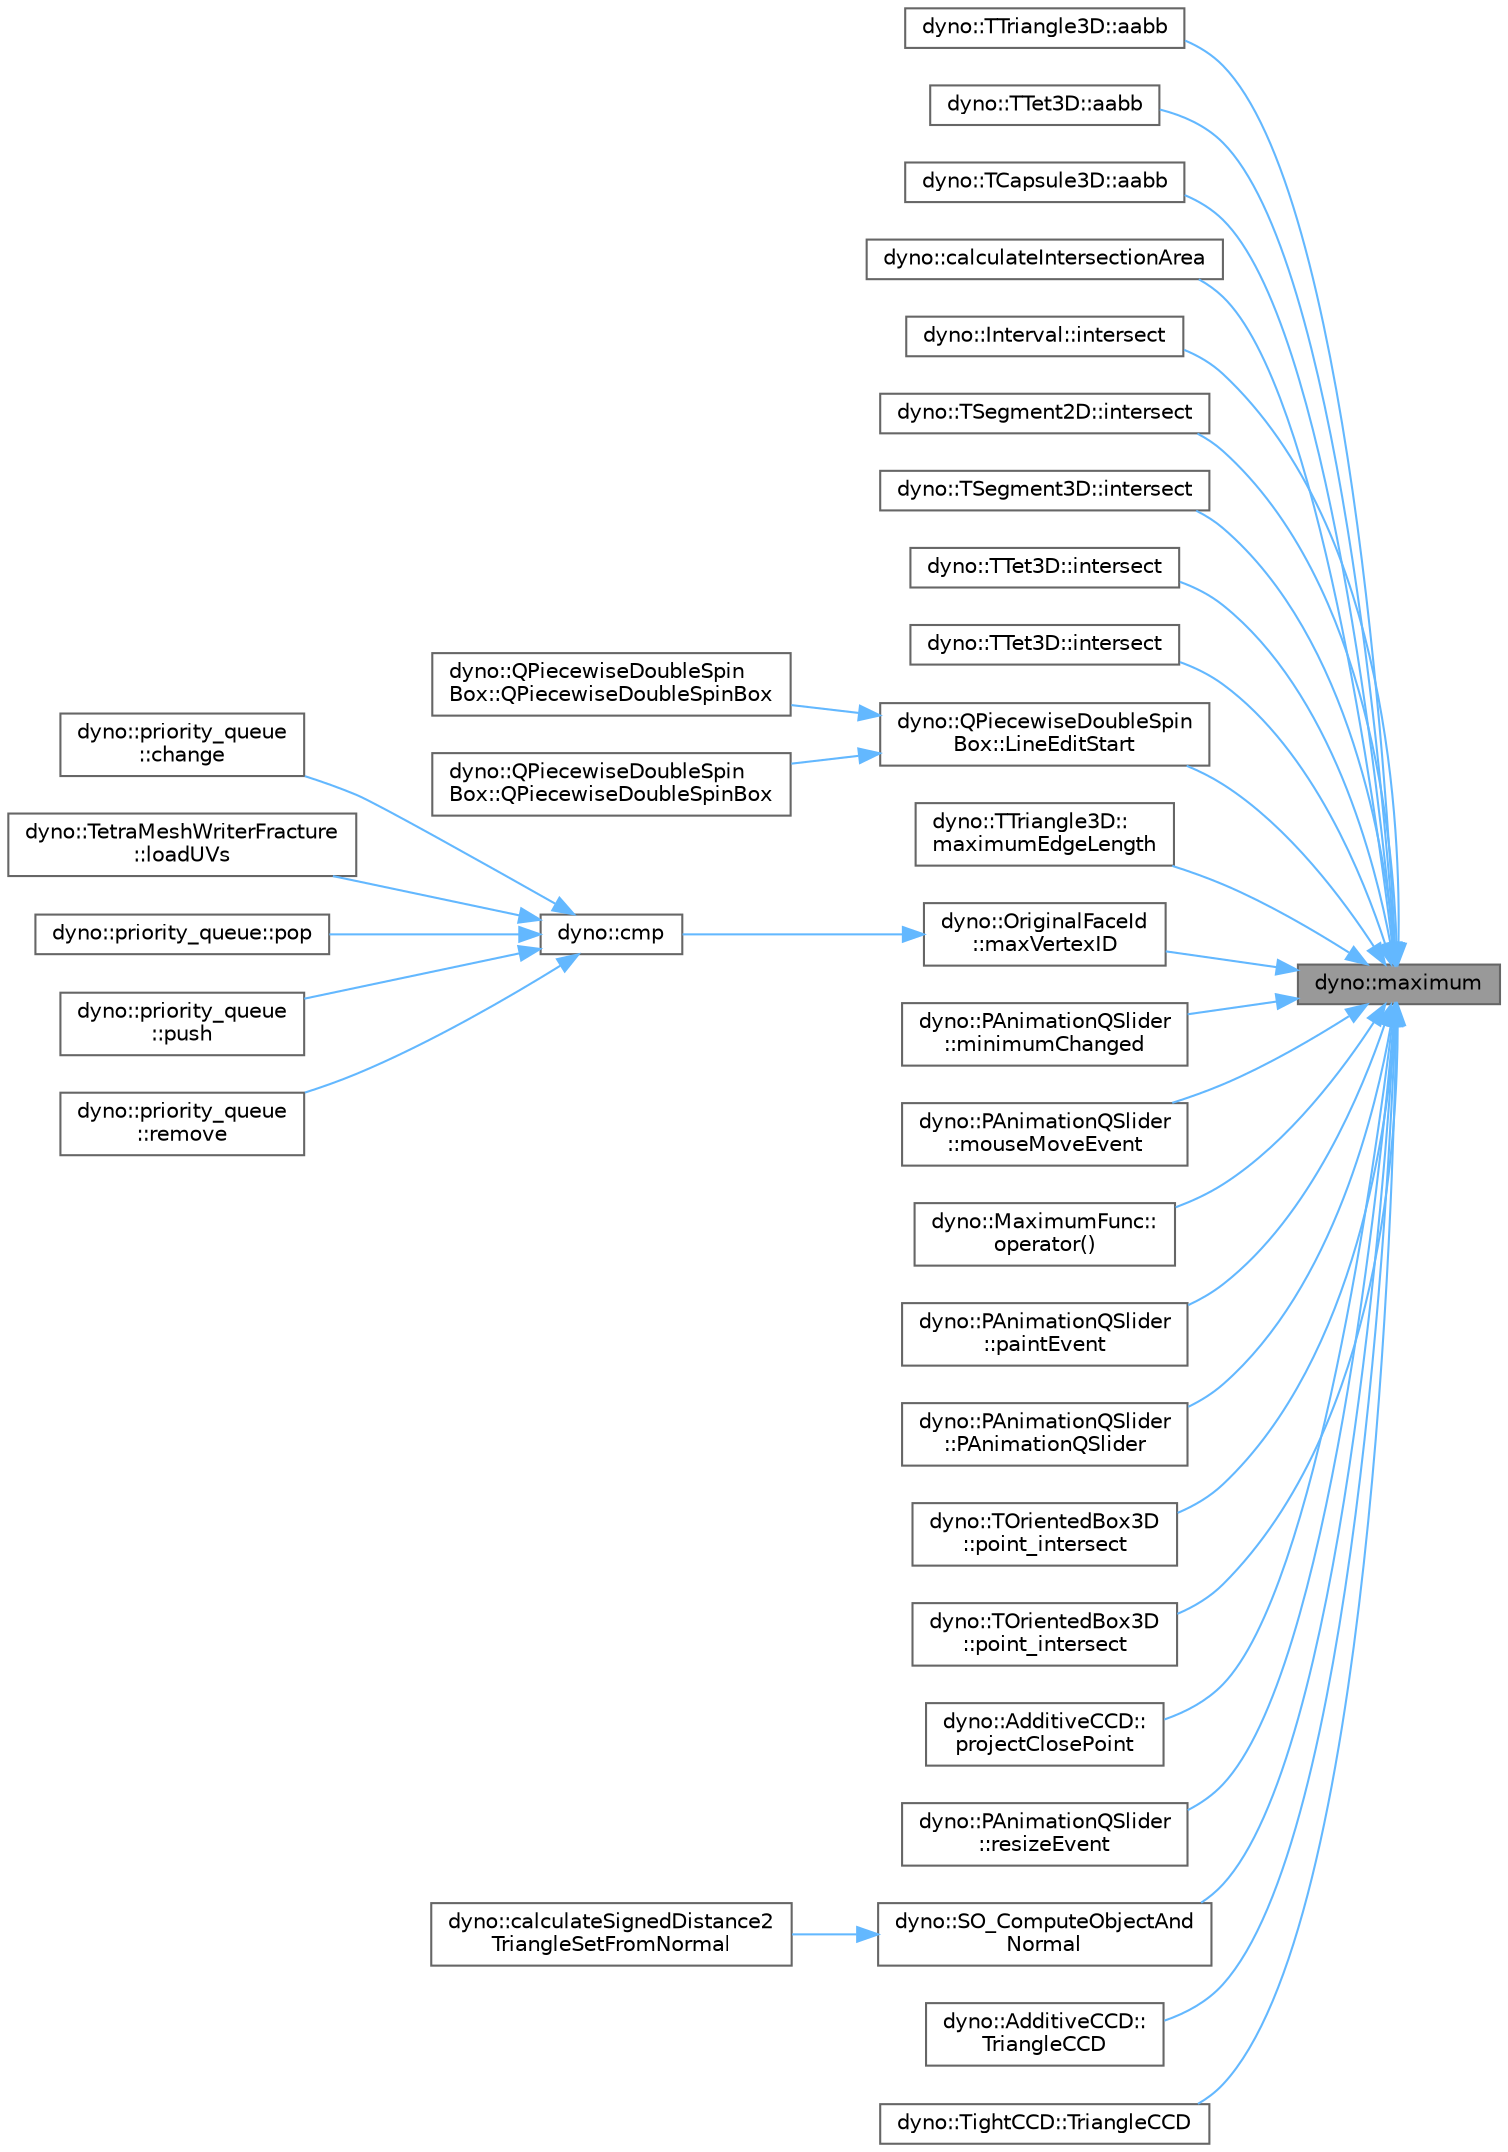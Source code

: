 digraph "dyno::maximum"
{
 // LATEX_PDF_SIZE
  bgcolor="transparent";
  edge [fontname=Helvetica,fontsize=10,labelfontname=Helvetica,labelfontsize=10];
  node [fontname=Helvetica,fontsize=10,shape=box,height=0.2,width=0.4];
  rankdir="RL";
  Node1 [id="Node000001",label="dyno::maximum",height=0.2,width=0.4,color="gray40", fillcolor="grey60", style="filled", fontcolor="black",tooltip=" "];
  Node1 -> Node2 [id="edge1_Node000001_Node000002",dir="back",color="steelblue1",style="solid",tooltip=" "];
  Node2 [id="Node000002",label="dyno::TTriangle3D::aabb",height=0.2,width=0.4,color="grey40", fillcolor="white", style="filled",URL="$classdyno_1_1_t_triangle3_d.html#a1f8eb52e486378940caf7ab55b1b3ee6",tooltip=" "];
  Node1 -> Node3 [id="edge2_Node000001_Node000003",dir="back",color="steelblue1",style="solid",tooltip=" "];
  Node3 [id="Node000003",label="dyno::TTet3D::aabb",height=0.2,width=0.4,color="grey40", fillcolor="white", style="filled",URL="$classdyno_1_1_t_tet3_d.html#a7b2dcea757299bfb9818ed09d269fa9a",tooltip=" "];
  Node1 -> Node4 [id="edge3_Node000001_Node000004",dir="back",color="steelblue1",style="solid",tooltip=" "];
  Node4 [id="Node000004",label="dyno::TCapsule3D::aabb",height=0.2,width=0.4,color="grey40", fillcolor="white", style="filled",URL="$classdyno_1_1_t_capsule3_d.html#ac382a071ba74c95694ded6f3a5d1da67",tooltip=" "];
  Node1 -> Node5 [id="edge4_Node000001_Node000005",dir="back",color="steelblue1",style="solid",tooltip=" "];
  Node5 [id="Node000005",label="dyno::calculateIntersectionArea",height=0.2,width=0.4,color="grey40", fillcolor="white", style="filled",URL="$namespacedyno.html#a94de691fb290dd4ffeeab57cc41978d4",tooltip="Calculate the intersection area between a sphere and a triangle by using the domain decompsotion algo..."];
  Node1 -> Node6 [id="edge5_Node000001_Node000006",dir="back",color="steelblue1",style="solid",tooltip=" "];
  Node6 [id="Node000006",label="dyno::Interval::intersect",height=0.2,width=0.4,color="grey40", fillcolor="white", style="filled",URL="$classdyno_1_1_interval.html#aea3254bf7afc3c0a15a497e8beb27095",tooltip=" "];
  Node1 -> Node7 [id="edge6_Node000001_Node000007",dir="back",color="steelblue1",style="solid",tooltip=" "];
  Node7 [id="Node000007",label="dyno::TSegment2D::intersect",height=0.2,width=0.4,color="grey40", fillcolor="white", style="filled",URL="$classdyno_1_1_t_segment2_d.html#a66680de7e7d74d4865851b3aa222bf6f",tooltip=" "];
  Node1 -> Node8 [id="edge7_Node000001_Node000008",dir="back",color="steelblue1",style="solid",tooltip=" "];
  Node8 [id="Node000008",label="dyno::TSegment3D::intersect",height=0.2,width=0.4,color="grey40", fillcolor="white", style="filled",URL="$classdyno_1_1_t_segment3_d.html#a5a3306f31e3fe2e8c835911204c82f94",tooltip=" "];
  Node1 -> Node9 [id="edge8_Node000001_Node000009",dir="back",color="steelblue1",style="solid",tooltip=" "];
  Node9 [id="Node000009",label="dyno::TTet3D::intersect",height=0.2,width=0.4,color="grey40", fillcolor="white", style="filled",URL="$classdyno_1_1_t_tet3_d.html#a731c0e4f7b2843aa3522b4254dd19217",tooltip=" "];
  Node1 -> Node10 [id="edge9_Node000001_Node000010",dir="back",color="steelblue1",style="solid",tooltip=" "];
  Node10 [id="Node000010",label="dyno::TTet3D::intersect",height=0.2,width=0.4,color="grey40", fillcolor="white", style="filled",URL="$classdyno_1_1_t_tet3_d.html#aaf9f96368198be6e2a6daedff824b3d1",tooltip=" "];
  Node1 -> Node11 [id="edge10_Node000001_Node000011",dir="back",color="steelblue1",style="solid",tooltip=" "];
  Node11 [id="Node000011",label="dyno::QPiecewiseDoubleSpin\lBox::LineEditStart",height=0.2,width=0.4,color="grey40", fillcolor="white", style="filled",URL="$classdyno_1_1_q_piecewise_double_spin_box.html#aed93b18b91abf1df5dcd1deba3a32e24",tooltip=" "];
  Node11 -> Node12 [id="edge11_Node000011_Node000012",dir="back",color="steelblue1",style="solid",tooltip=" "];
  Node12 [id="Node000012",label="dyno::QPiecewiseDoubleSpin\lBox::QPiecewiseDoubleSpinBox",height=0.2,width=0.4,color="grey40", fillcolor="white", style="filled",URL="$classdyno_1_1_q_piecewise_double_spin_box.html#a20f6a404c89a4ab27cfe72e4c3fbaffd",tooltip=" "];
  Node11 -> Node13 [id="edge12_Node000011_Node000013",dir="back",color="steelblue1",style="solid",tooltip=" "];
  Node13 [id="Node000013",label="dyno::QPiecewiseDoubleSpin\lBox::QPiecewiseDoubleSpinBox",height=0.2,width=0.4,color="grey40", fillcolor="white", style="filled",URL="$classdyno_1_1_q_piecewise_double_spin_box.html#a715c7e25edf51c8f55908db35a92b740",tooltip=" "];
  Node1 -> Node14 [id="edge13_Node000001_Node000014",dir="back",color="steelblue1",style="solid",tooltip=" "];
  Node14 [id="Node000014",label="dyno::TTriangle3D::\lmaximumEdgeLength",height=0.2,width=0.4,color="grey40", fillcolor="white", style="filled",URL="$classdyno_1_1_t_triangle3_d.html#a78881d86d4f7bbcdf1c4c7ade509a1d7",tooltip=" "];
  Node1 -> Node15 [id="edge14_Node000001_Node000015",dir="back",color="steelblue1",style="solid",tooltip=" "];
  Node15 [id="Node000015",label="dyno::OriginalFaceId\l::maxVertexID",height=0.2,width=0.4,color="grey40", fillcolor="white", style="filled",URL="$structdyno_1_1_original_face_id.html#a3f0f34c950b6e23a3100ead914d37d71",tooltip=" "];
  Node15 -> Node16 [id="edge15_Node000015_Node000016",dir="back",color="steelblue1",style="solid",tooltip=" "];
  Node16 [id="Node000016",label="dyno::cmp",height=0.2,width=0.4,color="grey40", fillcolor="white", style="filled",URL="$namespacedyno.html#ae382a13c8f997e6257c7f16e5622c608",tooltip=" "];
  Node16 -> Node17 [id="edge16_Node000016_Node000017",dir="back",color="steelblue1",style="solid",tooltip=" "];
  Node17 [id="Node000017",label="dyno::priority_queue\l::change",height=0.2,width=0.4,color="grey40", fillcolor="white", style="filled",URL="$classdyno_1_1priority__queue.html#a47f5e0ffc396e825250163db575b1523",tooltip=" "];
  Node16 -> Node18 [id="edge17_Node000016_Node000018",dir="back",color="steelblue1",style="solid",tooltip=" "];
  Node18 [id="Node000018",label="dyno::TetraMeshWriterFracture\l::loadUVs",height=0.2,width=0.4,color="grey40", fillcolor="white", style="filled",URL="$classdyno_1_1_tetra_mesh_writer_fracture.html#a29a2cc01a40c9804bd0f231bbcfcf0e4",tooltip=" "];
  Node16 -> Node19 [id="edge18_Node000016_Node000019",dir="back",color="steelblue1",style="solid",tooltip=" "];
  Node19 [id="Node000019",label="dyno::priority_queue::pop",height=0.2,width=0.4,color="grey40", fillcolor="white", style="filled",URL="$classdyno_1_1priority__queue.html#a61e80e0eaaf25b07c8a3b1d8e5576b52",tooltip=" "];
  Node16 -> Node20 [id="edge19_Node000016_Node000020",dir="back",color="steelblue1",style="solid",tooltip=" "];
  Node20 [id="Node000020",label="dyno::priority_queue\l::push",height=0.2,width=0.4,color="grey40", fillcolor="white", style="filled",URL="$classdyno_1_1priority__queue.html#aeaee3e85ca199920b8bb2922d21aa98d",tooltip=" "];
  Node16 -> Node21 [id="edge20_Node000016_Node000021",dir="back",color="steelblue1",style="solid",tooltip=" "];
  Node21 [id="Node000021",label="dyno::priority_queue\l::remove",height=0.2,width=0.4,color="grey40", fillcolor="white", style="filled",URL="$classdyno_1_1priority__queue.html#ae11f882f89f40410f5ac8f161ddefec0",tooltip=" "];
  Node1 -> Node22 [id="edge21_Node000001_Node000022",dir="back",color="steelblue1",style="solid",tooltip=" "];
  Node22 [id="Node000022",label="dyno::PAnimationQSlider\l::minimumChanged",height=0.2,width=0.4,color="grey40", fillcolor="white", style="filled",URL="$classdyno_1_1_p_animation_q_slider.html#a31382b683282d7a297c6f6b9f0d7b68d",tooltip=" "];
  Node1 -> Node23 [id="edge22_Node000001_Node000023",dir="back",color="steelblue1",style="solid",tooltip=" "];
  Node23 [id="Node000023",label="dyno::PAnimationQSlider\l::mouseMoveEvent",height=0.2,width=0.4,color="grey40", fillcolor="white", style="filled",URL="$classdyno_1_1_p_animation_q_slider.html#a2b4546a08033f4b3c3bcb12f689da0ca",tooltip=" "];
  Node1 -> Node24 [id="edge23_Node000001_Node000024",dir="back",color="steelblue1",style="solid",tooltip=" "];
  Node24 [id="Node000024",label="dyno::MaximumFunc::\loperator()",height=0.2,width=0.4,color="grey40", fillcolor="white", style="filled",URL="$structdyno_1_1_maximum_func.html#a82467122d91cc89ce69e6fb386d6ac9a",tooltip=" "];
  Node1 -> Node25 [id="edge24_Node000001_Node000025",dir="back",color="steelblue1",style="solid",tooltip=" "];
  Node25 [id="Node000025",label="dyno::PAnimationQSlider\l::paintEvent",height=0.2,width=0.4,color="grey40", fillcolor="white", style="filled",URL="$classdyno_1_1_p_animation_q_slider.html#a32e4a8a9dcffdfb5f582ee793233679a",tooltip=" "];
  Node1 -> Node26 [id="edge25_Node000001_Node000026",dir="back",color="steelblue1",style="solid",tooltip=" "];
  Node26 [id="Node000026",label="dyno::PAnimationQSlider\l::PAnimationQSlider",height=0.2,width=0.4,color="grey40", fillcolor="white", style="filled",URL="$classdyno_1_1_p_animation_q_slider.html#af4158ccfe891ee34604e4716482db25f",tooltip=" "];
  Node1 -> Node27 [id="edge26_Node000001_Node000027",dir="back",color="steelblue1",style="solid",tooltip=" "];
  Node27 [id="Node000027",label="dyno::TOrientedBox3D\l::point_intersect",height=0.2,width=0.4,color="grey40", fillcolor="white", style="filled",URL="$classdyno_1_1_t_oriented_box3_d.html#ad446fe98960d8cb96d46d56f6aa0c9ee",tooltip=" "];
  Node1 -> Node28 [id="edge27_Node000001_Node000028",dir="back",color="steelblue1",style="solid",tooltip=" "];
  Node28 [id="Node000028",label="dyno::TOrientedBox3D\l::point_intersect",height=0.2,width=0.4,color="grey40", fillcolor="white", style="filled",URL="$classdyno_1_1_t_oriented_box3_d.html#af7882c1514d2703a68c409a4d7e6a67c",tooltip=" "];
  Node1 -> Node29 [id="edge28_Node000001_Node000029",dir="back",color="steelblue1",style="solid",tooltip=" "];
  Node29 [id="Node000029",label="dyno::AdditiveCCD::\lprojectClosePoint",height=0.2,width=0.4,color="grey40", fillcolor="white", style="filled",URL="$classdyno_1_1_additive_c_c_d.html#adc58a103535478f6dd3b72025de6e6bf",tooltip="find the close point between two triangles, store their barycentric coordinates ordered as vertex."];
  Node1 -> Node30 [id="edge29_Node000001_Node000030",dir="back",color="steelblue1",style="solid",tooltip=" "];
  Node30 [id="Node000030",label="dyno::PAnimationQSlider\l::resizeEvent",height=0.2,width=0.4,color="grey40", fillcolor="white", style="filled",URL="$classdyno_1_1_p_animation_q_slider.html#af84039233f2c64a38a6ccce8d8d8308c",tooltip=" "];
  Node1 -> Node31 [id="edge30_Node000001_Node000031",dir="back",color="steelblue1",style="solid",tooltip=" "];
  Node31 [id="Node000031",label="dyno::SO_ComputeObjectAnd\lNormal",height=0.2,width=0.4,color="grey40", fillcolor="white", style="filled",URL="$namespacedyno.html#a1d69928b64a84925a96bde3221e0653f",tooltip=" "];
  Node31 -> Node32 [id="edge31_Node000031_Node000032",dir="back",color="steelblue1",style="solid",tooltip=" "];
  Node32 [id="Node000032",label="dyno::calculateSignedDistance2\lTriangleSetFromNormal",height=0.2,width=0.4,color="grey40", fillcolor="white", style="filled",URL="$namespacedyno.html#ae4be03b399571877fa61c7837629dba6",tooltip=" "];
  Node1 -> Node33 [id="edge32_Node000001_Node000033",dir="back",color="steelblue1",style="solid",tooltip=" "];
  Node33 [id="Node000033",label="dyno::AdditiveCCD::\lTriangleCCD",height=0.2,width=0.4,color="grey40", fillcolor="white", style="filled",URL="$classdyno_1_1_additive_c_c_d.html#a99c1bf3cc6965a1d493329d31b8587fc",tooltip="Do a continuous collision detection between two triangles."];
  Node1 -> Node34 [id="edge33_Node000001_Node000034",dir="back",color="steelblue1",style="solid",tooltip=" "];
  Node34 [id="Node000034",label="dyno::TightCCD::TriangleCCD",height=0.2,width=0.4,color="grey40", fillcolor="white", style="filled",URL="$classdyno_1_1_tight_c_c_d.html#ae27721170eea17ebdcee5c4d0c936ede",tooltip="Do a continuous collision detection between two triangles."];
}
